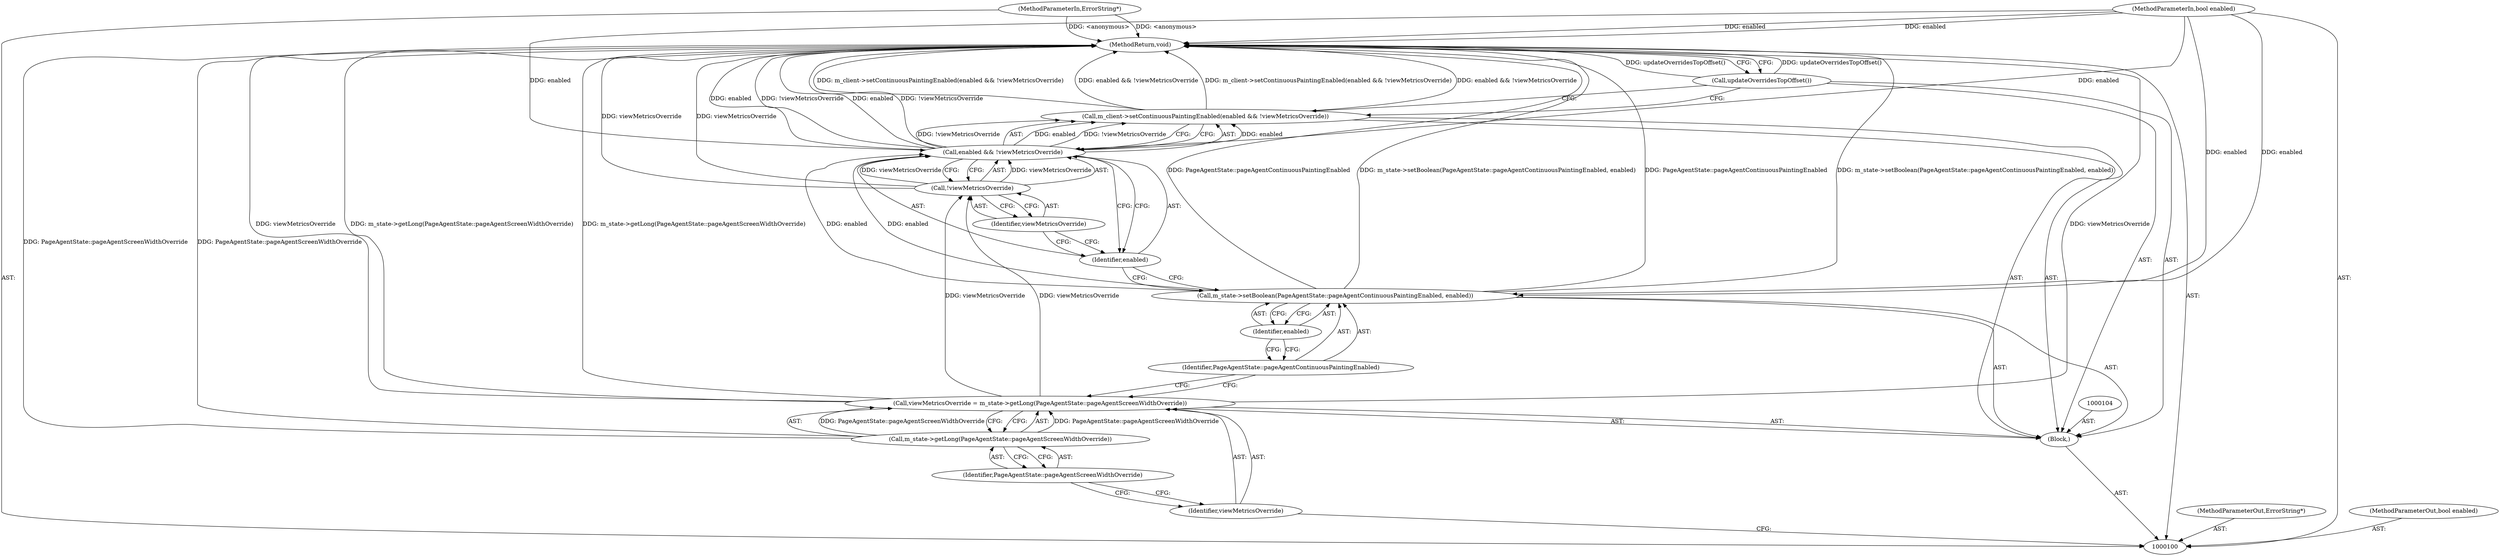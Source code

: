 digraph "1_Chrome_d4cd2b2c0953ad7e9fa988c234eb9361be80fe81_9" {
"1000118" [label="(MethodReturn,void)"];
"1000101" [label="(MethodParameterIn,ErrorString*)"];
"1000154" [label="(MethodParameterOut,ErrorString*)"];
"1000102" [label="(MethodParameterIn,bool enabled)"];
"1000155" [label="(MethodParameterOut,bool enabled)"];
"1000103" [label="(Block,)"];
"1000105" [label="(Call,viewMetricsOverride = m_state->getLong(PageAgentState::pageAgentScreenWidthOverride))"];
"1000106" [label="(Identifier,viewMetricsOverride)"];
"1000107" [label="(Call,m_state->getLong(PageAgentState::pageAgentScreenWidthOverride))"];
"1000108" [label="(Identifier,PageAgentState::pageAgentScreenWidthOverride)"];
"1000110" [label="(Identifier,PageAgentState::pageAgentContinuousPaintingEnabled)"];
"1000109" [label="(Call,m_state->setBoolean(PageAgentState::pageAgentContinuousPaintingEnabled, enabled))"];
"1000111" [label="(Identifier,enabled)"];
"1000113" [label="(Call,enabled && !viewMetricsOverride)"];
"1000114" [label="(Identifier,enabled)"];
"1000112" [label="(Call,m_client->setContinuousPaintingEnabled(enabled && !viewMetricsOverride))"];
"1000115" [label="(Call,!viewMetricsOverride)"];
"1000116" [label="(Identifier,viewMetricsOverride)"];
"1000117" [label="(Call,updateOverridesTopOffset())"];
"1000118" -> "1000100"  [label="AST: "];
"1000118" -> "1000117"  [label="CFG: "];
"1000117" -> "1000118"  [label="DDG: updateOverridesTopOffset()"];
"1000107" -> "1000118"  [label="DDG: PageAgentState::pageAgentScreenWidthOverride"];
"1000105" -> "1000118"  [label="DDG: m_state->getLong(PageAgentState::pageAgentScreenWidthOverride)"];
"1000105" -> "1000118"  [label="DDG: viewMetricsOverride"];
"1000113" -> "1000118"  [label="DDG: enabled"];
"1000113" -> "1000118"  [label="DDG: !viewMetricsOverride"];
"1000115" -> "1000118"  [label="DDG: viewMetricsOverride"];
"1000102" -> "1000118"  [label="DDG: enabled"];
"1000112" -> "1000118"  [label="DDG: m_client->setContinuousPaintingEnabled(enabled && !viewMetricsOverride)"];
"1000112" -> "1000118"  [label="DDG: enabled && !viewMetricsOverride"];
"1000101" -> "1000118"  [label="DDG: <anonymous>"];
"1000109" -> "1000118"  [label="DDG: PageAgentState::pageAgentContinuousPaintingEnabled"];
"1000109" -> "1000118"  [label="DDG: m_state->setBoolean(PageAgentState::pageAgentContinuousPaintingEnabled, enabled)"];
"1000101" -> "1000100"  [label="AST: "];
"1000101" -> "1000118"  [label="DDG: <anonymous>"];
"1000154" -> "1000100"  [label="AST: "];
"1000102" -> "1000100"  [label="AST: "];
"1000102" -> "1000118"  [label="DDG: enabled"];
"1000102" -> "1000109"  [label="DDG: enabled"];
"1000102" -> "1000113"  [label="DDG: enabled"];
"1000155" -> "1000100"  [label="AST: "];
"1000103" -> "1000100"  [label="AST: "];
"1000104" -> "1000103"  [label="AST: "];
"1000105" -> "1000103"  [label="AST: "];
"1000109" -> "1000103"  [label="AST: "];
"1000112" -> "1000103"  [label="AST: "];
"1000117" -> "1000103"  [label="AST: "];
"1000105" -> "1000103"  [label="AST: "];
"1000105" -> "1000107"  [label="CFG: "];
"1000106" -> "1000105"  [label="AST: "];
"1000107" -> "1000105"  [label="AST: "];
"1000110" -> "1000105"  [label="CFG: "];
"1000105" -> "1000118"  [label="DDG: m_state->getLong(PageAgentState::pageAgentScreenWidthOverride)"];
"1000105" -> "1000118"  [label="DDG: viewMetricsOverride"];
"1000107" -> "1000105"  [label="DDG: PageAgentState::pageAgentScreenWidthOverride"];
"1000105" -> "1000115"  [label="DDG: viewMetricsOverride"];
"1000106" -> "1000105"  [label="AST: "];
"1000106" -> "1000100"  [label="CFG: "];
"1000108" -> "1000106"  [label="CFG: "];
"1000107" -> "1000105"  [label="AST: "];
"1000107" -> "1000108"  [label="CFG: "];
"1000108" -> "1000107"  [label="AST: "];
"1000105" -> "1000107"  [label="CFG: "];
"1000107" -> "1000118"  [label="DDG: PageAgentState::pageAgentScreenWidthOverride"];
"1000107" -> "1000105"  [label="DDG: PageAgentState::pageAgentScreenWidthOverride"];
"1000108" -> "1000107"  [label="AST: "];
"1000108" -> "1000106"  [label="CFG: "];
"1000107" -> "1000108"  [label="CFG: "];
"1000110" -> "1000109"  [label="AST: "];
"1000110" -> "1000105"  [label="CFG: "];
"1000111" -> "1000110"  [label="CFG: "];
"1000109" -> "1000103"  [label="AST: "];
"1000109" -> "1000111"  [label="CFG: "];
"1000110" -> "1000109"  [label="AST: "];
"1000111" -> "1000109"  [label="AST: "];
"1000114" -> "1000109"  [label="CFG: "];
"1000109" -> "1000118"  [label="DDG: PageAgentState::pageAgentContinuousPaintingEnabled"];
"1000109" -> "1000118"  [label="DDG: m_state->setBoolean(PageAgentState::pageAgentContinuousPaintingEnabled, enabled)"];
"1000102" -> "1000109"  [label="DDG: enabled"];
"1000109" -> "1000113"  [label="DDG: enabled"];
"1000111" -> "1000109"  [label="AST: "];
"1000111" -> "1000110"  [label="CFG: "];
"1000109" -> "1000111"  [label="CFG: "];
"1000113" -> "1000112"  [label="AST: "];
"1000113" -> "1000114"  [label="CFG: "];
"1000113" -> "1000115"  [label="CFG: "];
"1000114" -> "1000113"  [label="AST: "];
"1000115" -> "1000113"  [label="AST: "];
"1000112" -> "1000113"  [label="CFG: "];
"1000113" -> "1000118"  [label="DDG: enabled"];
"1000113" -> "1000118"  [label="DDG: !viewMetricsOverride"];
"1000113" -> "1000112"  [label="DDG: enabled"];
"1000113" -> "1000112"  [label="DDG: !viewMetricsOverride"];
"1000109" -> "1000113"  [label="DDG: enabled"];
"1000102" -> "1000113"  [label="DDG: enabled"];
"1000115" -> "1000113"  [label="DDG: viewMetricsOverride"];
"1000114" -> "1000113"  [label="AST: "];
"1000114" -> "1000109"  [label="CFG: "];
"1000116" -> "1000114"  [label="CFG: "];
"1000113" -> "1000114"  [label="CFG: "];
"1000112" -> "1000103"  [label="AST: "];
"1000112" -> "1000113"  [label="CFG: "];
"1000113" -> "1000112"  [label="AST: "];
"1000117" -> "1000112"  [label="CFG: "];
"1000112" -> "1000118"  [label="DDG: m_client->setContinuousPaintingEnabled(enabled && !viewMetricsOverride)"];
"1000112" -> "1000118"  [label="DDG: enabled && !viewMetricsOverride"];
"1000113" -> "1000112"  [label="DDG: enabled"];
"1000113" -> "1000112"  [label="DDG: !viewMetricsOverride"];
"1000115" -> "1000113"  [label="AST: "];
"1000115" -> "1000116"  [label="CFG: "];
"1000116" -> "1000115"  [label="AST: "];
"1000113" -> "1000115"  [label="CFG: "];
"1000115" -> "1000118"  [label="DDG: viewMetricsOverride"];
"1000115" -> "1000113"  [label="DDG: viewMetricsOverride"];
"1000105" -> "1000115"  [label="DDG: viewMetricsOverride"];
"1000116" -> "1000115"  [label="AST: "];
"1000116" -> "1000114"  [label="CFG: "];
"1000115" -> "1000116"  [label="CFG: "];
"1000117" -> "1000103"  [label="AST: "];
"1000117" -> "1000112"  [label="CFG: "];
"1000118" -> "1000117"  [label="CFG: "];
"1000117" -> "1000118"  [label="DDG: updateOverridesTopOffset()"];
}
